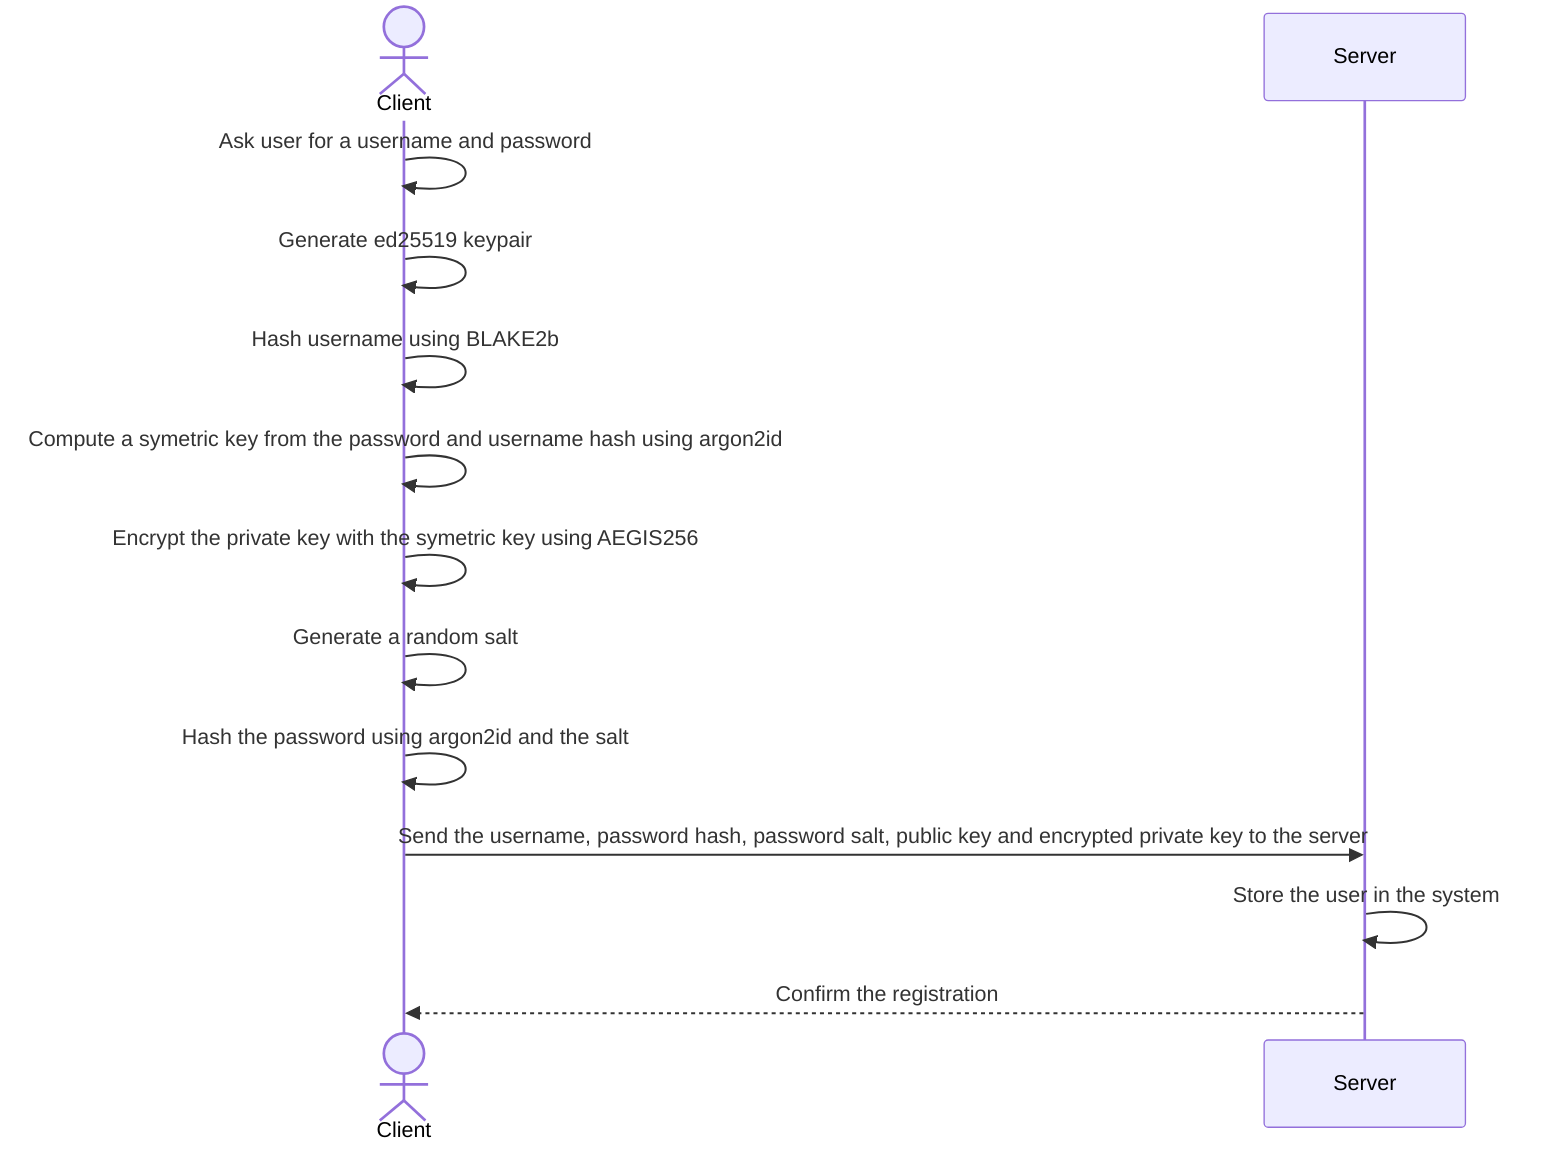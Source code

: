sequenceDiagram
    actor C as Client
    participant S as Server

    C->>C: Ask user for a username and password
    C->>C: Generate ed25519 keypair
    C->>C: Hash username using BLAKE2b
    C->>C: Compute a symetric key from the password and username hash using argon2id
    C->>C: Encrypt the private key with the symetric key using AEGIS256
    
    C->>C: Generate a random salt
    C->>C: Hash the password using argon2id and the salt

    C->>S: Send the username, password hash, password salt, public key and encrypted private key to the server
    S->>S: Store the user in the system
    S-->>C: Confirm the registration